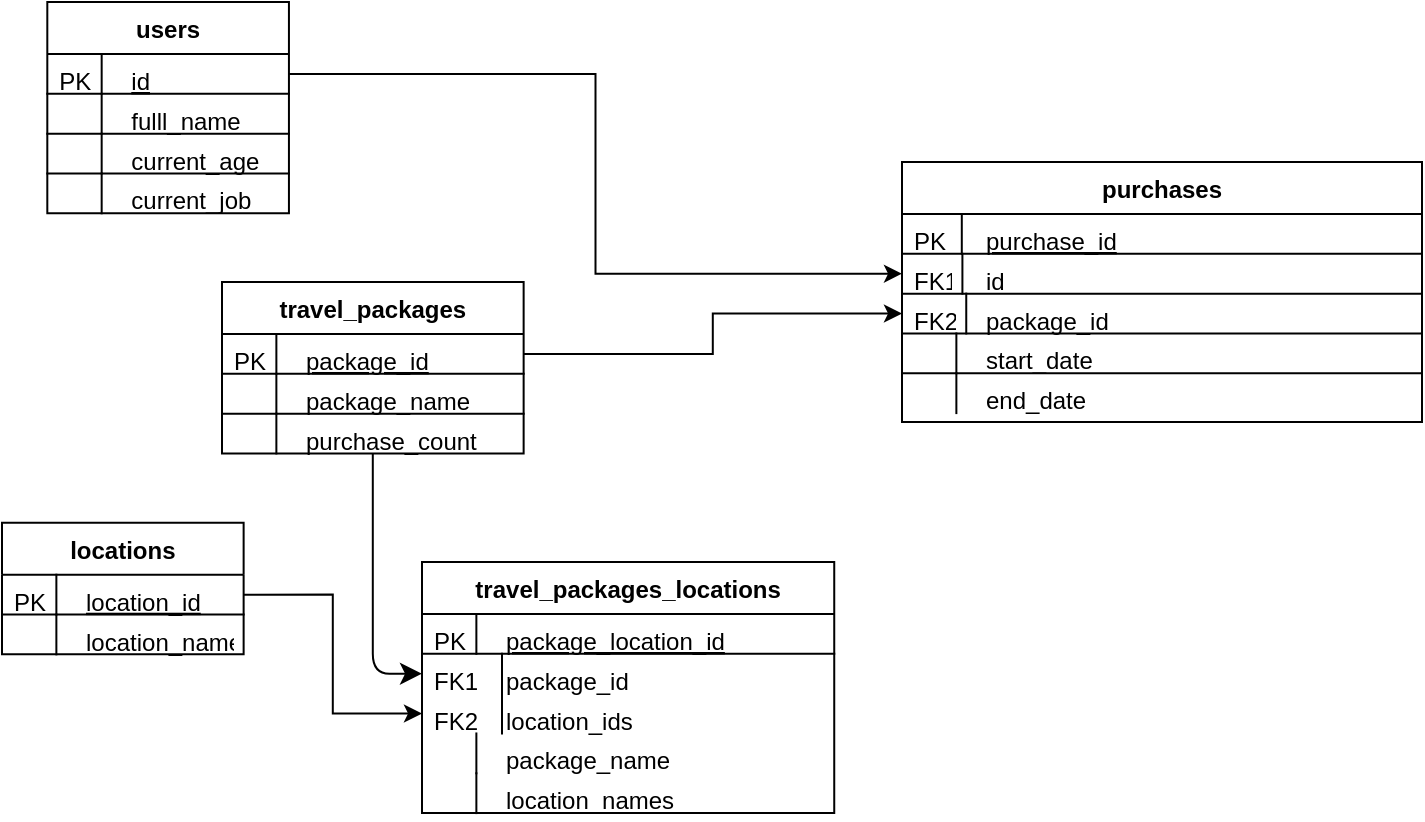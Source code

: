 <mxfile version="12.9.11" type="device"><diagram id="C5RBs43oDa-KdzZeNtuy" name="Page-1"><mxGraphModel dx="926" dy="431" grid="1" gridSize="10" guides="1" tooltips="1" connect="1" arrows="1" fold="1" page="1" pageScale="1" pageWidth="827" pageHeight="1169" math="0" shadow="0"><root><mxCell id="WIyWlLk6GJQsqaUBKTNV-0"/><mxCell id="WIyWlLk6GJQsqaUBKTNV-1" parent="WIyWlLk6GJQsqaUBKTNV-0"/><mxCell id="l_IEqBII2UeXaePK1DsT-18" value="" style="group;container=1;" vertex="1" connectable="0" parent="WIyWlLk6GJQsqaUBKTNV-1"><mxGeometry x="130" y="120" width="410" height="340" as="geometry"/></mxCell><mxCell id="zkfFHV4jXpPFQw0GAbJ--51" value="users" style="swimlane;fontStyle=1;childLayout=stackLayout;horizontal=1;startSize=26;horizontalStack=0;resizeParent=1;resizeLast=0;collapsible=1;marginBottom=0;rounded=0;shadow=0;strokeWidth=1;" parent="l_IEqBII2UeXaePK1DsT-18" vertex="1"><mxGeometry x="22.653" width="120.816" height="105.64" as="geometry"><mxRectangle x="20" y="80" width="160" height="26" as="alternateBounds"/></mxGeometry></mxCell><mxCell id="zkfFHV4jXpPFQw0GAbJ--52" value="id" style="shape=partialRectangle;top=0;left=0;right=0;bottom=1;align=left;verticalAlign=top;fillColor=none;spacingLeft=40;spacingRight=4;overflow=hidden;rotatable=0;points=[[0,0.5],[1,0.5]];portConstraint=eastwest;dropTarget=0;rounded=0;shadow=0;strokeWidth=1;fontStyle=4" parent="zkfFHV4jXpPFQw0GAbJ--51" vertex="1"><mxGeometry y="26" width="120.816" height="19.91" as="geometry"/></mxCell><mxCell id="zkfFHV4jXpPFQw0GAbJ--53" value="PK" style="shape=partialRectangle;top=0;left=0;bottom=0;fillColor=none;align=left;verticalAlign=top;spacingLeft=4;spacingRight=4;overflow=hidden;rotatable=0;points=[];portConstraint=eastwest;part=1;" parent="zkfFHV4jXpPFQw0GAbJ--52" vertex="1" connectable="0"><mxGeometry width="27.184" height="19.91" as="geometry"/></mxCell><mxCell id="zkfFHV4jXpPFQw0GAbJ--54" value="fulll_name&#10;" style="shape=partialRectangle;top=0;left=0;right=0;bottom=1;align=left;verticalAlign=top;fillColor=none;spacingLeft=40;spacingRight=4;overflow=hidden;rotatable=0;points=[[0,0.5],[1,0.5]];portConstraint=eastwest;dropTarget=0;rounded=0;shadow=0;strokeWidth=1;" parent="zkfFHV4jXpPFQw0GAbJ--51" vertex="1"><mxGeometry y="45.91" width="120.816" height="19.91" as="geometry"/></mxCell><mxCell id="zkfFHV4jXpPFQw0GAbJ--55" value="" style="shape=partialRectangle;top=0;left=0;bottom=0;fillColor=none;align=left;verticalAlign=top;spacingLeft=4;spacingRight=4;overflow=hidden;rotatable=0;points=[];portConstraint=eastwest;part=1;" parent="zkfFHV4jXpPFQw0GAbJ--54" vertex="1" connectable="0"><mxGeometry width="27.184" height="19.91" as="geometry"/></mxCell><mxCell id="l_IEqBII2UeXaePK1DsT-0" value="current_age" style="shape=partialRectangle;top=0;left=0;right=0;bottom=1;align=left;verticalAlign=top;fillColor=none;spacingLeft=40;spacingRight=4;overflow=hidden;rotatable=0;points=[[0,0.5],[1,0.5]];portConstraint=eastwest;dropTarget=0;rounded=0;shadow=0;strokeWidth=1;" vertex="1" parent="zkfFHV4jXpPFQw0GAbJ--51"><mxGeometry y="65.82" width="120.816" height="19.91" as="geometry"/></mxCell><mxCell id="l_IEqBII2UeXaePK1DsT-1" value="" style="shape=partialRectangle;top=0;left=0;bottom=0;fillColor=none;align=left;verticalAlign=top;spacingLeft=4;spacingRight=4;overflow=hidden;rotatable=0;points=[];portConstraint=eastwest;part=1;" vertex="1" connectable="0" parent="l_IEqBII2UeXaePK1DsT-0"><mxGeometry width="27.184" height="19.91" as="geometry"/></mxCell><mxCell id="l_IEqBII2UeXaePK1DsT-2" value="current_job" style="shape=partialRectangle;top=0;left=0;right=0;bottom=0;align=left;verticalAlign=top;fillColor=none;spacingLeft=40;spacingRight=4;overflow=hidden;rotatable=0;points=[[0,0.5],[1,0.5]];portConstraint=eastwest;dropTarget=0;rounded=0;shadow=0;strokeWidth=1;" vertex="1" parent="zkfFHV4jXpPFQw0GAbJ--51"><mxGeometry y="85.73" width="120.816" height="19.91" as="geometry"/></mxCell><mxCell id="l_IEqBII2UeXaePK1DsT-3" value="" style="shape=partialRectangle;top=0;left=0;bottom=0;fillColor=none;align=left;verticalAlign=top;spacingLeft=4;spacingRight=4;overflow=hidden;rotatable=0;points=[];portConstraint=eastwest;part=1;" vertex="1" connectable="0" parent="l_IEqBII2UeXaePK1DsT-2"><mxGeometry width="27.184" height="19.91" as="geometry"/></mxCell><mxCell id="zkfFHV4jXpPFQw0GAbJ--64" value="travel_packages_locations" style="swimlane;fontStyle=1;childLayout=stackLayout;horizontal=1;startSize=26;horizontalStack=0;resizeParent=1;resizeLast=0;collapsible=1;marginBottom=0;rounded=0;shadow=0;strokeWidth=1;" parent="l_IEqBII2UeXaePK1DsT-18" vertex="1"><mxGeometry x="210" y="280" width="206.12" height="125.55" as="geometry"><mxRectangle x="260" y="270" width="160" height="26" as="alternateBounds"/></mxGeometry></mxCell><mxCell id="zkfFHV4jXpPFQw0GAbJ--65" value="package_location_id" style="shape=partialRectangle;top=0;left=0;right=0;bottom=1;align=left;verticalAlign=top;fillColor=none;spacingLeft=40;spacingRight=4;overflow=hidden;rotatable=0;points=[[0,0.5],[1,0.5]];portConstraint=eastwest;dropTarget=0;rounded=0;shadow=0;strokeWidth=1;fontStyle=4" parent="zkfFHV4jXpPFQw0GAbJ--64" vertex="1"><mxGeometry y="26" width="206.12" height="19.91" as="geometry"/></mxCell><mxCell id="zkfFHV4jXpPFQw0GAbJ--66" value="PK" style="shape=partialRectangle;top=0;left=0;bottom=0;fillColor=none;align=left;verticalAlign=top;spacingLeft=4;spacingRight=4;overflow=hidden;rotatable=0;points=[];portConstraint=eastwest;part=1;" parent="zkfFHV4jXpPFQw0GAbJ--65" vertex="1" connectable="0"><mxGeometry width="27.184" height="19.91" as="geometry"/></mxCell><mxCell id="zkfFHV4jXpPFQw0GAbJ--67" value="package_id" style="shape=partialRectangle;top=0;left=0;right=0;bottom=0;align=left;verticalAlign=top;fillColor=none;spacingLeft=40;spacingRight=4;overflow=hidden;rotatable=0;points=[[0,0.5],[1,0.5]];portConstraint=eastwest;dropTarget=0;rounded=0;shadow=0;strokeWidth=1;" parent="zkfFHV4jXpPFQw0GAbJ--64" vertex="1"><mxGeometry y="45.91" width="206.12" height="19.91" as="geometry"/></mxCell><mxCell id="zkfFHV4jXpPFQw0GAbJ--68" value="FK1" style="shape=partialRectangle;top=0;left=0;bottom=0;fillColor=none;align=left;verticalAlign=top;spacingLeft=4;spacingRight=4;overflow=hidden;rotatable=0;points=[];portConstraint=eastwest;part=1;" parent="zkfFHV4jXpPFQw0GAbJ--67" vertex="1" connectable="0"><mxGeometry width="40" height="19.91" as="geometry"/></mxCell><mxCell id="zkfFHV4jXpPFQw0GAbJ--69" value="location_ids" style="shape=partialRectangle;top=0;left=0;right=0;bottom=0;align=left;verticalAlign=top;fillColor=none;spacingLeft=40;spacingRight=4;overflow=hidden;rotatable=0;points=[[0,0.5],[1,0.5]];portConstraint=eastwest;dropTarget=0;rounded=0;shadow=0;strokeWidth=1;" parent="zkfFHV4jXpPFQw0GAbJ--64" vertex="1"><mxGeometry y="65.82" width="206.12" height="19.91" as="geometry"/></mxCell><mxCell id="zkfFHV4jXpPFQw0GAbJ--70" value="FK2" style="shape=partialRectangle;top=0;left=0;bottom=0;fillColor=none;align=left;verticalAlign=top;spacingLeft=4;spacingRight=4;overflow=hidden;rotatable=0;points=[];portConstraint=eastwest;part=1;" parent="zkfFHV4jXpPFQw0GAbJ--69" vertex="1" connectable="0"><mxGeometry width="40" height="19.91" as="geometry"/></mxCell><mxCell id="l_IEqBII2UeXaePK1DsT-5" value="package_name" style="shape=partialRectangle;top=0;left=0;right=0;bottom=0;align=left;verticalAlign=top;fillColor=none;spacingLeft=40;spacingRight=4;overflow=hidden;rotatable=0;points=[[0,0.5],[1,0.5]];portConstraint=eastwest;dropTarget=0;rounded=0;shadow=0;strokeWidth=1;" vertex="1" parent="zkfFHV4jXpPFQw0GAbJ--64"><mxGeometry y="85.73" width="206.12" height="19.91" as="geometry"/></mxCell><mxCell id="l_IEqBII2UeXaePK1DsT-6" value="" style="shape=partialRectangle;top=0;left=0;bottom=0;fillColor=none;align=left;verticalAlign=top;spacingLeft=4;spacingRight=4;overflow=hidden;rotatable=0;points=[];portConstraint=eastwest;part=1;" vertex="1" connectable="0" parent="l_IEqBII2UeXaePK1DsT-5"><mxGeometry width="27.184" height="19.91" as="geometry"/></mxCell><mxCell id="l_IEqBII2UeXaePK1DsT-7" value="location_names" style="shape=partialRectangle;top=0;left=0;right=0;bottom=0;align=left;verticalAlign=top;fillColor=none;spacingLeft=40;spacingRight=4;overflow=hidden;rotatable=0;points=[[0,0.5],[1,0.5]];portConstraint=eastwest;dropTarget=0;rounded=0;shadow=0;strokeWidth=1;" vertex="1" parent="zkfFHV4jXpPFQw0GAbJ--64"><mxGeometry y="105.64" width="206.12" height="19.91" as="geometry"/></mxCell><mxCell id="l_IEqBII2UeXaePK1DsT-8" value="" style="shape=partialRectangle;top=0;left=0;bottom=0;fillColor=none;align=left;verticalAlign=top;spacingLeft=4;spacingRight=4;overflow=hidden;rotatable=0;points=[];portConstraint=eastwest;part=1;" vertex="1" connectable="0" parent="l_IEqBII2UeXaePK1DsT-7"><mxGeometry width="27.184" height="19.91" as="geometry"/></mxCell><mxCell id="zkfFHV4jXpPFQw0GAbJ--71" value="" style="edgeStyle=orthogonalEdgeStyle;endArrow=classic;startArrow=none;shadow=0;strokeWidth=1;endSize=8;startSize=8;startFill=0;endFill=1;" parent="l_IEqBII2UeXaePK1DsT-18" source="zkfFHV4jXpPFQw0GAbJ--56" target="zkfFHV4jXpPFQw0GAbJ--67" edge="1"><mxGeometry width="100" height="100" relative="1" as="geometry"><mxPoint x="211.429" y="47.477" as="sourcePoint"/><mxPoint x="151.02" y="37.523" as="targetPoint"/><Array as="points"/></mxGeometry></mxCell><mxCell id="l_IEqBII2UeXaePK1DsT-9" value="" style="group" vertex="1" connectable="0" parent="l_IEqBII2UeXaePK1DsT-18"><mxGeometry y="260.36" width="120.816" height="79.64" as="geometry"/></mxCell><mxCell id="l_IEqBII2UeXaePK1DsT-10" value="locations" style="swimlane;fontStyle=1;childLayout=stackLayout;horizontal=1;startSize=26;horizontalStack=0;resizeParent=1;resizeLast=0;collapsible=1;marginBottom=0;rounded=0;shadow=0;strokeWidth=1;" vertex="1" parent="l_IEqBII2UeXaePK1DsT-9"><mxGeometry width="120.816" height="65.82" as="geometry"><mxRectangle x="260" y="80" width="160" height="26" as="alternateBounds"/></mxGeometry></mxCell><mxCell id="l_IEqBII2UeXaePK1DsT-11" value="location_id" style="shape=partialRectangle;top=0;left=0;right=0;bottom=1;align=left;verticalAlign=top;fillColor=none;spacingLeft=40;spacingRight=4;overflow=hidden;rotatable=0;points=[[0,0.5],[1,0.5]];portConstraint=eastwest;dropTarget=0;rounded=0;shadow=0;strokeWidth=1;fontStyle=4" vertex="1" parent="l_IEqBII2UeXaePK1DsT-10"><mxGeometry y="26" width="120.816" height="19.91" as="geometry"/></mxCell><mxCell id="l_IEqBII2UeXaePK1DsT-12" value="PK" style="shape=partialRectangle;top=0;left=0;bottom=0;fillColor=none;align=left;verticalAlign=top;spacingLeft=4;spacingRight=4;overflow=hidden;rotatable=0;points=[];portConstraint=eastwest;part=1;" vertex="1" connectable="0" parent="l_IEqBII2UeXaePK1DsT-11"><mxGeometry width="27.184" height="19.91" as="geometry"/></mxCell><mxCell id="l_IEqBII2UeXaePK1DsT-13" value="location_name" style="shape=partialRectangle;top=0;left=0;right=0;bottom=0;align=left;verticalAlign=top;fillColor=none;spacingLeft=40;spacingRight=4;overflow=hidden;rotatable=0;points=[[0,0.5],[1,0.5]];portConstraint=eastwest;dropTarget=0;rounded=0;shadow=0;strokeWidth=1;" vertex="1" parent="l_IEqBII2UeXaePK1DsT-10"><mxGeometry y="45.91" width="120.816" height="19.91" as="geometry"/></mxCell><mxCell id="l_IEqBII2UeXaePK1DsT-14" value="" style="shape=partialRectangle;top=0;left=0;bottom=0;fillColor=none;align=left;verticalAlign=top;spacingLeft=4;spacingRight=4;overflow=hidden;rotatable=0;points=[];portConstraint=eastwest;part=1;" vertex="1" connectable="0" parent="l_IEqBII2UeXaePK1DsT-13"><mxGeometry width="27.184" height="19.91" as="geometry"/></mxCell><mxCell id="l_IEqBII2UeXaePK1DsT-17" style="edgeStyle=orthogonalEdgeStyle;rounded=0;orthogonalLoop=1;jettySize=auto;html=1;exitX=1;exitY=0.5;exitDx=0;exitDy=0;startArrow=none;startFill=0;endArrow=classic;endFill=1;" edge="1" parent="l_IEqBII2UeXaePK1DsT-18" source="l_IEqBII2UeXaePK1DsT-11" target="zkfFHV4jXpPFQw0GAbJ--69"><mxGeometry relative="1" as="geometry"/></mxCell><mxCell id="l_IEqBII2UeXaePK1DsT-4" value="" style="group" vertex="1" connectable="0" parent="l_IEqBII2UeXaePK1DsT-18"><mxGeometry x="140.001" y="139.995" width="120.82" height="85.73" as="geometry"/></mxCell><mxCell id="zkfFHV4jXpPFQw0GAbJ--56" value="travel_packages" style="swimlane;fontStyle=1;childLayout=stackLayout;horizontal=1;startSize=26;horizontalStack=0;resizeParent=1;resizeLast=0;collapsible=1;marginBottom=0;rounded=0;shadow=0;strokeWidth=1;" parent="l_IEqBII2UeXaePK1DsT-4" vertex="1"><mxGeometry x="-30" width="150.82" height="85.73" as="geometry"><mxRectangle x="260" y="80" width="160" height="26" as="alternateBounds"/></mxGeometry></mxCell><mxCell id="zkfFHV4jXpPFQw0GAbJ--57" value="package_id" style="shape=partialRectangle;top=0;left=0;right=0;bottom=1;align=left;verticalAlign=top;fillColor=none;spacingLeft=40;spacingRight=4;overflow=hidden;rotatable=0;points=[[0,0.5],[1,0.5]];portConstraint=eastwest;dropTarget=0;rounded=0;shadow=0;strokeWidth=1;fontStyle=4" parent="zkfFHV4jXpPFQw0GAbJ--56" vertex="1"><mxGeometry y="26" width="150.82" height="19.91" as="geometry"/></mxCell><mxCell id="zkfFHV4jXpPFQw0GAbJ--58" value="PK" style="shape=partialRectangle;top=0;left=0;bottom=0;fillColor=none;align=left;verticalAlign=top;spacingLeft=4;spacingRight=4;overflow=hidden;rotatable=0;points=[];portConstraint=eastwest;part=1;" parent="zkfFHV4jXpPFQw0GAbJ--57" vertex="1" connectable="0"><mxGeometry width="27.184" height="19.91" as="geometry"/></mxCell><mxCell id="zkfFHV4jXpPFQw0GAbJ--59" value="package_name" style="shape=partialRectangle;top=0;left=0;right=0;bottom=1;align=left;verticalAlign=top;fillColor=none;spacingLeft=40;spacingRight=4;overflow=hidden;rotatable=0;points=[[0,0.5],[1,0.5]];portConstraint=eastwest;dropTarget=0;rounded=0;shadow=0;strokeWidth=1;" parent="zkfFHV4jXpPFQw0GAbJ--56" vertex="1"><mxGeometry y="45.91" width="150.82" height="19.91" as="geometry"/></mxCell><mxCell id="zkfFHV4jXpPFQw0GAbJ--60" value="" style="shape=partialRectangle;top=0;left=0;bottom=0;fillColor=none;align=left;verticalAlign=top;spacingLeft=4;spacingRight=4;overflow=hidden;rotatable=0;points=[];portConstraint=eastwest;part=1;" parent="zkfFHV4jXpPFQw0GAbJ--59" vertex="1" connectable="0"><mxGeometry width="27.184" height="19.91" as="geometry"/></mxCell><mxCell id="zkfFHV4jXpPFQw0GAbJ--61" value="purchase_count" style="shape=partialRectangle;top=0;left=0;right=0;bottom=0;align=left;verticalAlign=top;fillColor=none;spacingLeft=40;spacingRight=4;overflow=hidden;rotatable=0;points=[[0,0.5],[1,0.5]];portConstraint=eastwest;dropTarget=0;rounded=0;shadow=0;strokeWidth=1;" parent="zkfFHV4jXpPFQw0GAbJ--56" vertex="1"><mxGeometry y="65.82" width="150.82" height="19.91" as="geometry"/></mxCell><mxCell id="zkfFHV4jXpPFQw0GAbJ--62" value="" style="shape=partialRectangle;top=0;left=0;bottom=0;fillColor=none;align=left;verticalAlign=top;spacingLeft=4;spacingRight=4;overflow=hidden;rotatable=0;points=[];portConstraint=eastwest;part=1;" parent="zkfFHV4jXpPFQw0GAbJ--61" vertex="1" connectable="0"><mxGeometry width="27.184" height="19.91" as="geometry"/></mxCell><mxCell id="l_IEqBII2UeXaePK1DsT-19" value="purchases" style="swimlane;fontStyle=1;childLayout=stackLayout;horizontal=1;startSize=26;horizontalStack=0;resizeParent=1;resizeLast=0;collapsible=1;marginBottom=0;rounded=0;shadow=0;strokeWidth=1;" vertex="1" parent="WIyWlLk6GJQsqaUBKTNV-1"><mxGeometry x="580" y="200" width="260" height="130" as="geometry"><mxRectangle x="20" y="80" width="160" height="26" as="alternateBounds"/></mxGeometry></mxCell><mxCell id="l_IEqBII2UeXaePK1DsT-20" value="purchase_id" style="shape=partialRectangle;top=0;left=0;right=0;bottom=1;align=left;verticalAlign=top;fillColor=none;spacingLeft=40;spacingRight=4;overflow=hidden;rotatable=0;points=[[0,0.5],[1,0.5]];portConstraint=eastwest;dropTarget=0;rounded=0;shadow=0;strokeWidth=1;fontStyle=4" vertex="1" parent="l_IEqBII2UeXaePK1DsT-19"><mxGeometry y="26" width="260" height="19.91" as="geometry"/></mxCell><mxCell id="l_IEqBII2UeXaePK1DsT-21" value="PK" style="shape=partialRectangle;top=0;left=0;bottom=0;fillColor=none;align=left;verticalAlign=top;spacingLeft=4;spacingRight=4;overflow=hidden;rotatable=0;points=[];portConstraint=eastwest;part=1;" vertex="1" connectable="0" parent="l_IEqBII2UeXaePK1DsT-20"><mxGeometry width="29.902" height="19.91" as="geometry"/></mxCell><mxCell id="l_IEqBII2UeXaePK1DsT-22" value="id" style="shape=partialRectangle;top=0;left=0;right=0;bottom=1;align=left;verticalAlign=top;fillColor=none;spacingLeft=40;spacingRight=4;overflow=hidden;rotatable=0;points=[[0,0.5],[1,0.5]];portConstraint=eastwest;dropTarget=0;rounded=0;shadow=0;strokeWidth=1;" vertex="1" parent="l_IEqBII2UeXaePK1DsT-19"><mxGeometry y="45.91" width="260" height="19.91" as="geometry"/></mxCell><mxCell id="l_IEqBII2UeXaePK1DsT-23" value="FK1" style="shape=partialRectangle;top=0;left=0;bottom=0;fillColor=none;align=left;verticalAlign=top;spacingLeft=4;spacingRight=4;overflow=hidden;rotatable=0;points=[];portConstraint=eastwest;part=1;" vertex="1" connectable="0" parent="l_IEqBII2UeXaePK1DsT-22"><mxGeometry width="30.204" height="19.91" as="geometry"/></mxCell><mxCell id="l_IEqBII2UeXaePK1DsT-24" value="package_id" style="shape=partialRectangle;top=0;left=0;right=0;bottom=1;align=left;verticalAlign=top;fillColor=none;spacingLeft=40;spacingRight=4;overflow=hidden;rotatable=0;points=[[0,0.5],[1,0.5]];portConstraint=eastwest;dropTarget=0;rounded=0;shadow=0;strokeWidth=1;" vertex="1" parent="l_IEqBII2UeXaePK1DsT-19"><mxGeometry y="65.82" width="260" height="19.91" as="geometry"/></mxCell><mxCell id="l_IEqBII2UeXaePK1DsT-25" value="FK2" style="shape=partialRectangle;top=0;left=0;bottom=0;fillColor=none;align=left;verticalAlign=top;spacingLeft=4;spacingRight=4;overflow=hidden;rotatable=0;points=[];portConstraint=eastwest;part=1;" vertex="1" connectable="0" parent="l_IEqBII2UeXaePK1DsT-24"><mxGeometry width="32.126" height="19.91" as="geometry"/></mxCell><mxCell id="l_IEqBII2UeXaePK1DsT-26" value="start_date" style="shape=partialRectangle;top=0;left=0;right=0;bottom=1;align=left;verticalAlign=top;fillColor=none;spacingLeft=40;spacingRight=4;overflow=hidden;rotatable=0;points=[[0,0.5],[1,0.5]];portConstraint=eastwest;dropTarget=0;rounded=0;shadow=0;strokeWidth=1;" vertex="1" parent="l_IEqBII2UeXaePK1DsT-19"><mxGeometry y="85.73" width="260" height="19.91" as="geometry"/></mxCell><mxCell id="l_IEqBII2UeXaePK1DsT-27" value="" style="shape=partialRectangle;top=0;left=0;bottom=0;fillColor=none;align=left;verticalAlign=top;spacingLeft=4;spacingRight=4;overflow=hidden;rotatable=0;points=[];portConstraint=eastwest;part=1;" vertex="1" connectable="0" parent="l_IEqBII2UeXaePK1DsT-26"><mxGeometry width="27.184" height="19.91" as="geometry"/></mxCell><mxCell id="l_IEqBII2UeXaePK1DsT-29" value="end_date" style="shape=partialRectangle;top=0;left=0;right=0;bottom=0;align=left;verticalAlign=top;fillColor=none;spacingLeft=40;spacingRight=4;overflow=hidden;rotatable=0;points=[[0,0.5],[1,0.5]];portConstraint=eastwest;dropTarget=0;rounded=0;shadow=0;strokeWidth=1;" vertex="1" parent="l_IEqBII2UeXaePK1DsT-19"><mxGeometry y="105.64" width="260" height="19.91" as="geometry"/></mxCell><mxCell id="l_IEqBII2UeXaePK1DsT-30" value="" style="shape=partialRectangle;top=0;left=0;bottom=0;fillColor=none;align=left;verticalAlign=top;spacingLeft=4;spacingRight=4;overflow=hidden;rotatable=0;points=[];portConstraint=eastwest;part=1;" vertex="1" connectable="0" parent="l_IEqBII2UeXaePK1DsT-29"><mxGeometry width="27.184" height="19.91" as="geometry"/></mxCell><mxCell id="l_IEqBII2UeXaePK1DsT-32" style="edgeStyle=orthogonalEdgeStyle;rounded=0;orthogonalLoop=1;jettySize=auto;html=1;exitX=1;exitY=0.5;exitDx=0;exitDy=0;startArrow=none;startFill=0;endArrow=classic;endFill=1;" edge="1" parent="WIyWlLk6GJQsqaUBKTNV-1" source="zkfFHV4jXpPFQw0GAbJ--52" target="l_IEqBII2UeXaePK1DsT-22"><mxGeometry relative="1" as="geometry"/></mxCell><mxCell id="l_IEqBII2UeXaePK1DsT-36" style="edgeStyle=orthogonalEdgeStyle;rounded=0;orthogonalLoop=1;jettySize=auto;html=1;exitX=1;exitY=0.5;exitDx=0;exitDy=0;entryX=0;entryY=0.5;entryDx=0;entryDy=0;startArrow=none;startFill=0;endArrow=classic;endFill=1;" edge="1" parent="WIyWlLk6GJQsqaUBKTNV-1" source="zkfFHV4jXpPFQw0GAbJ--57" target="l_IEqBII2UeXaePK1DsT-24"><mxGeometry relative="1" as="geometry"/></mxCell></root></mxGraphModel></diagram></mxfile>
